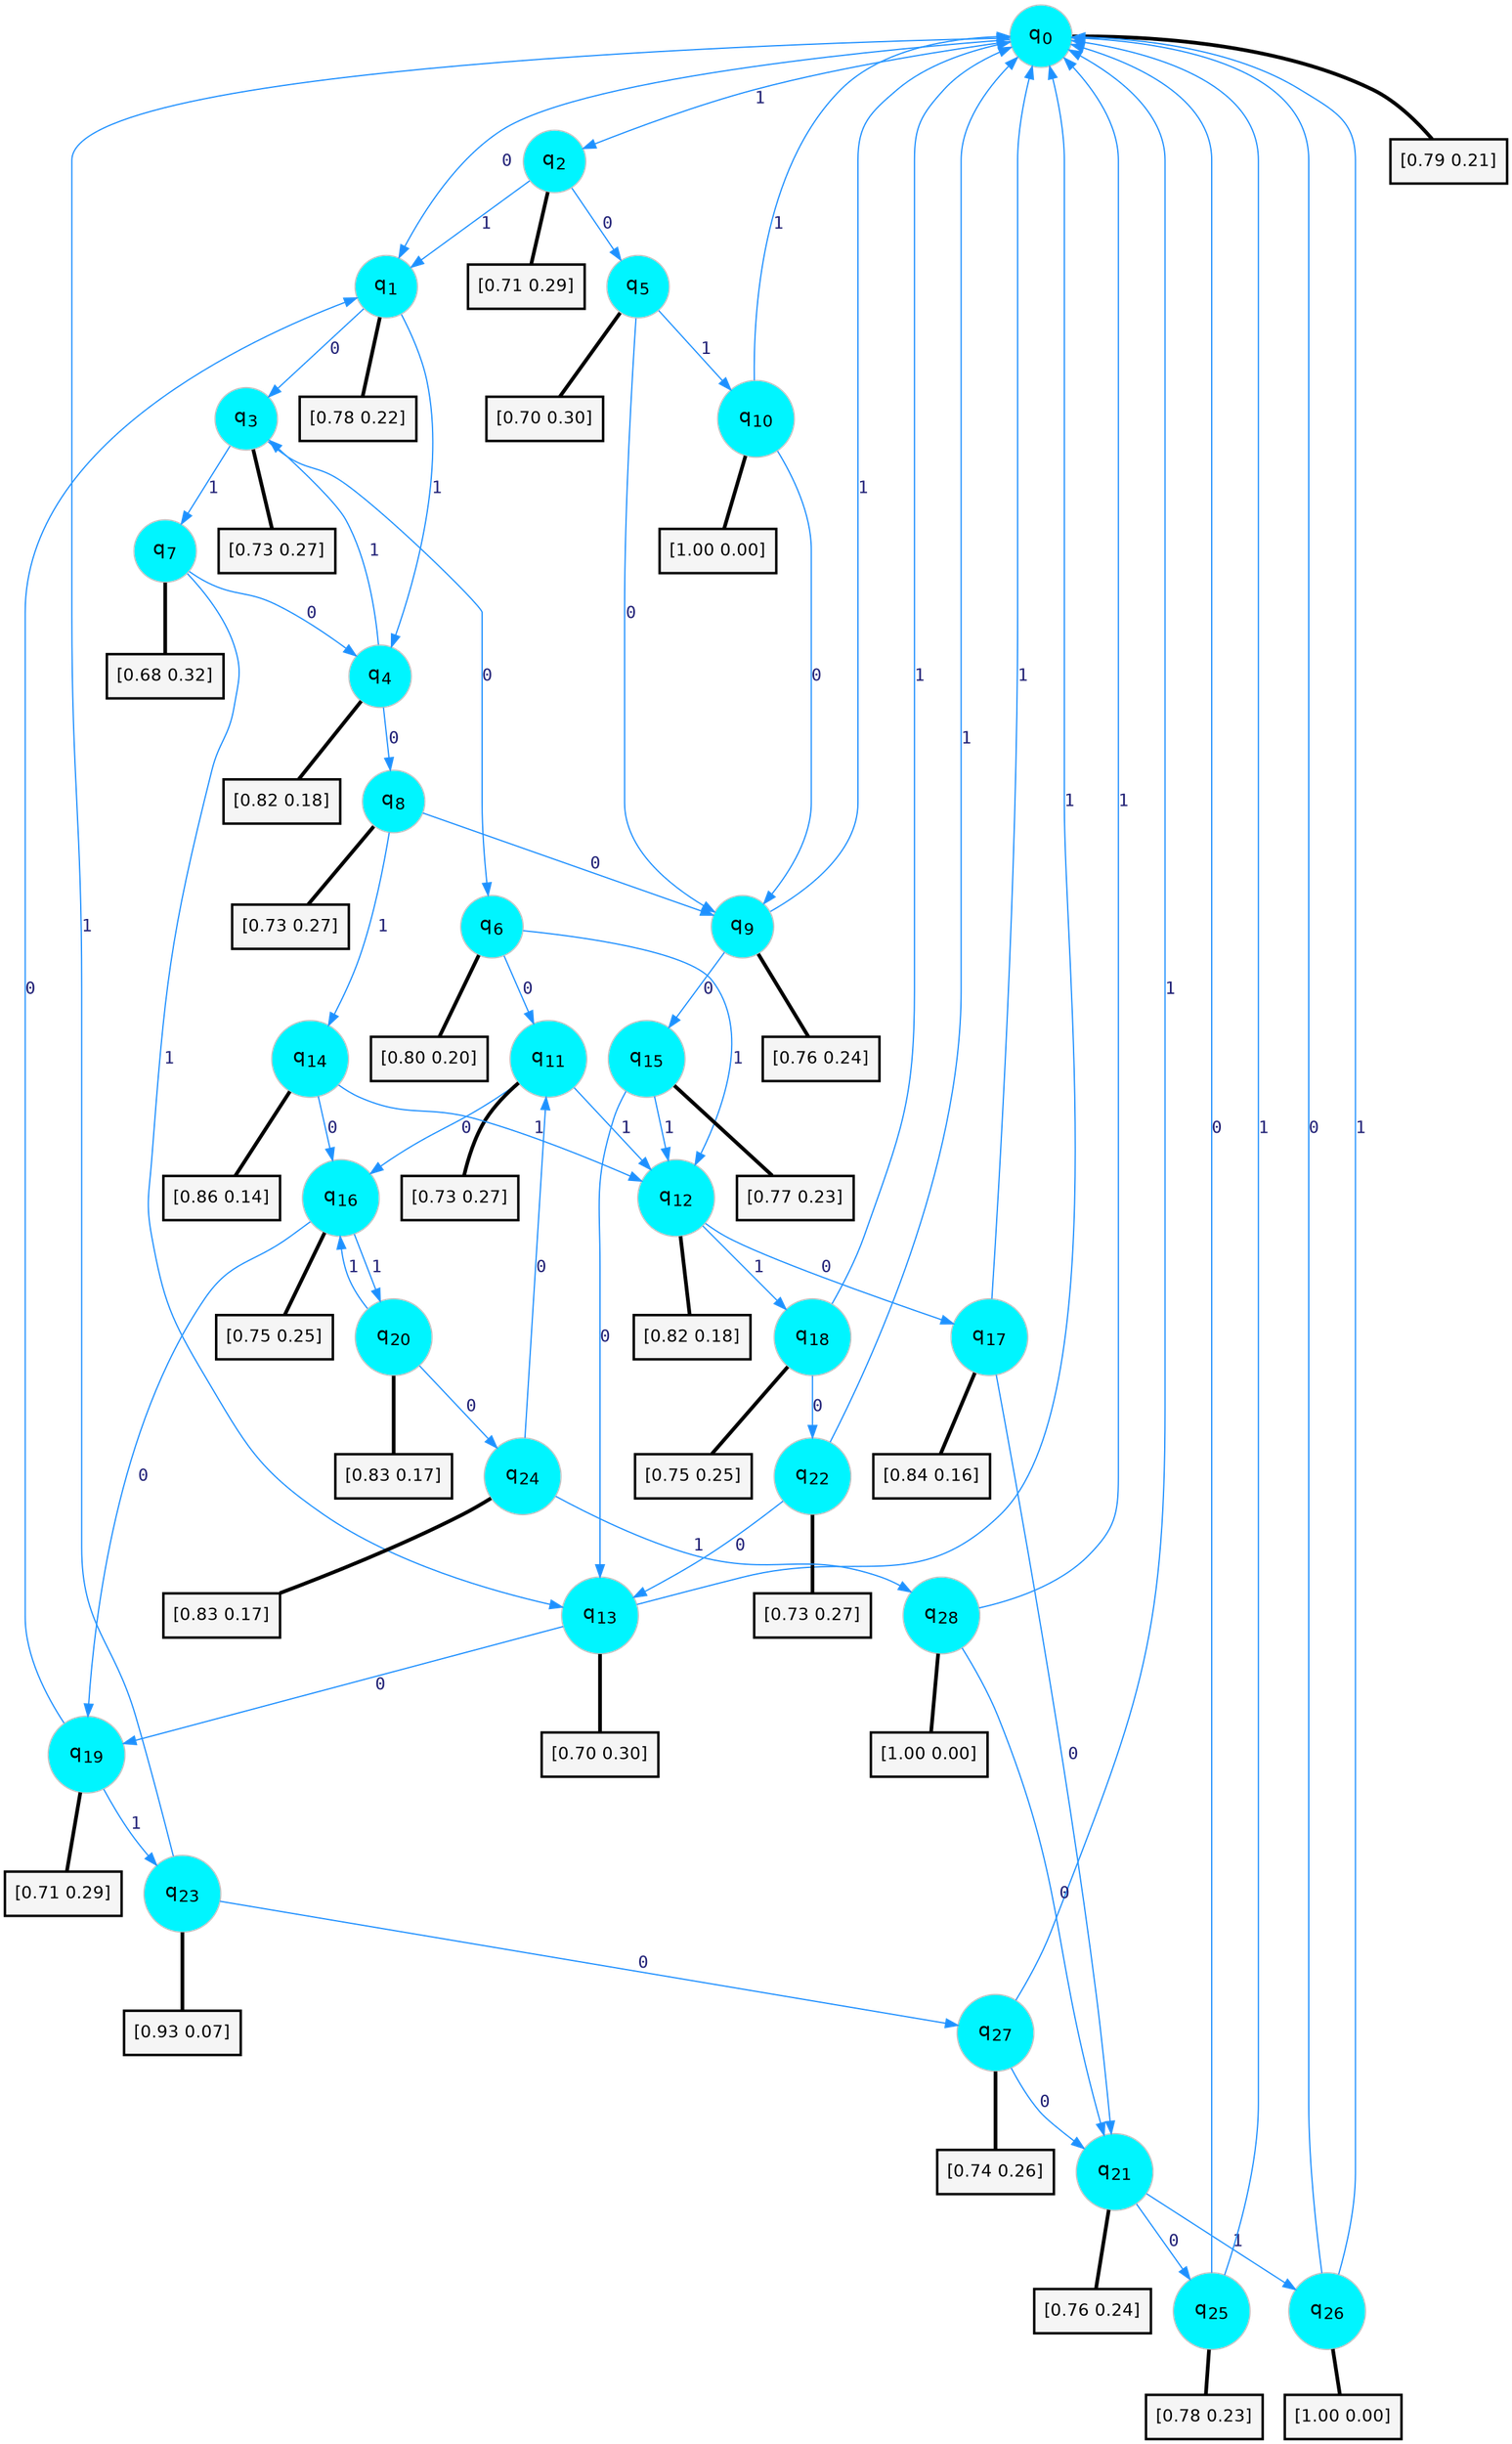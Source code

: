 digraph G {
graph [
bgcolor=transparent, dpi=300, rankdir=TD, size="40,25"];
node [
color=gray, fillcolor=turquoise1, fontcolor=black, fontname=Helvetica, fontsize=16, fontweight=bold, shape=circle, style=filled];
edge [
arrowsize=1, color=dodgerblue1, fontcolor=midnightblue, fontname=courier, fontweight=bold, penwidth=1, style=solid, weight=20];
0[label=<q<SUB>0</SUB>>];
1[label=<q<SUB>1</SUB>>];
2[label=<q<SUB>2</SUB>>];
3[label=<q<SUB>3</SUB>>];
4[label=<q<SUB>4</SUB>>];
5[label=<q<SUB>5</SUB>>];
6[label=<q<SUB>6</SUB>>];
7[label=<q<SUB>7</SUB>>];
8[label=<q<SUB>8</SUB>>];
9[label=<q<SUB>9</SUB>>];
10[label=<q<SUB>10</SUB>>];
11[label=<q<SUB>11</SUB>>];
12[label=<q<SUB>12</SUB>>];
13[label=<q<SUB>13</SUB>>];
14[label=<q<SUB>14</SUB>>];
15[label=<q<SUB>15</SUB>>];
16[label=<q<SUB>16</SUB>>];
17[label=<q<SUB>17</SUB>>];
18[label=<q<SUB>18</SUB>>];
19[label=<q<SUB>19</SUB>>];
20[label=<q<SUB>20</SUB>>];
21[label=<q<SUB>21</SUB>>];
22[label=<q<SUB>22</SUB>>];
23[label=<q<SUB>23</SUB>>];
24[label=<q<SUB>24</SUB>>];
25[label=<q<SUB>25</SUB>>];
26[label=<q<SUB>26</SUB>>];
27[label=<q<SUB>27</SUB>>];
28[label=<q<SUB>28</SUB>>];
29[label="[0.79 0.21]", shape=box,fontcolor=black, fontname=Helvetica, fontsize=14, penwidth=2, fillcolor=whitesmoke,color=black];
30[label="[0.78 0.22]", shape=box,fontcolor=black, fontname=Helvetica, fontsize=14, penwidth=2, fillcolor=whitesmoke,color=black];
31[label="[0.71 0.29]", shape=box,fontcolor=black, fontname=Helvetica, fontsize=14, penwidth=2, fillcolor=whitesmoke,color=black];
32[label="[0.73 0.27]", shape=box,fontcolor=black, fontname=Helvetica, fontsize=14, penwidth=2, fillcolor=whitesmoke,color=black];
33[label="[0.82 0.18]", shape=box,fontcolor=black, fontname=Helvetica, fontsize=14, penwidth=2, fillcolor=whitesmoke,color=black];
34[label="[0.70 0.30]", shape=box,fontcolor=black, fontname=Helvetica, fontsize=14, penwidth=2, fillcolor=whitesmoke,color=black];
35[label="[0.80 0.20]", shape=box,fontcolor=black, fontname=Helvetica, fontsize=14, penwidth=2, fillcolor=whitesmoke,color=black];
36[label="[0.68 0.32]", shape=box,fontcolor=black, fontname=Helvetica, fontsize=14, penwidth=2, fillcolor=whitesmoke,color=black];
37[label="[0.73 0.27]", shape=box,fontcolor=black, fontname=Helvetica, fontsize=14, penwidth=2, fillcolor=whitesmoke,color=black];
38[label="[0.76 0.24]", shape=box,fontcolor=black, fontname=Helvetica, fontsize=14, penwidth=2, fillcolor=whitesmoke,color=black];
39[label="[1.00 0.00]", shape=box,fontcolor=black, fontname=Helvetica, fontsize=14, penwidth=2, fillcolor=whitesmoke,color=black];
40[label="[0.73 0.27]", shape=box,fontcolor=black, fontname=Helvetica, fontsize=14, penwidth=2, fillcolor=whitesmoke,color=black];
41[label="[0.82 0.18]", shape=box,fontcolor=black, fontname=Helvetica, fontsize=14, penwidth=2, fillcolor=whitesmoke,color=black];
42[label="[0.70 0.30]", shape=box,fontcolor=black, fontname=Helvetica, fontsize=14, penwidth=2, fillcolor=whitesmoke,color=black];
43[label="[0.86 0.14]", shape=box,fontcolor=black, fontname=Helvetica, fontsize=14, penwidth=2, fillcolor=whitesmoke,color=black];
44[label="[0.77 0.23]", shape=box,fontcolor=black, fontname=Helvetica, fontsize=14, penwidth=2, fillcolor=whitesmoke,color=black];
45[label="[0.75 0.25]", shape=box,fontcolor=black, fontname=Helvetica, fontsize=14, penwidth=2, fillcolor=whitesmoke,color=black];
46[label="[0.84 0.16]", shape=box,fontcolor=black, fontname=Helvetica, fontsize=14, penwidth=2, fillcolor=whitesmoke,color=black];
47[label="[0.75 0.25]", shape=box,fontcolor=black, fontname=Helvetica, fontsize=14, penwidth=2, fillcolor=whitesmoke,color=black];
48[label="[0.71 0.29]", shape=box,fontcolor=black, fontname=Helvetica, fontsize=14, penwidth=2, fillcolor=whitesmoke,color=black];
49[label="[0.83 0.17]", shape=box,fontcolor=black, fontname=Helvetica, fontsize=14, penwidth=2, fillcolor=whitesmoke,color=black];
50[label="[0.76 0.24]", shape=box,fontcolor=black, fontname=Helvetica, fontsize=14, penwidth=2, fillcolor=whitesmoke,color=black];
51[label="[0.73 0.27]", shape=box,fontcolor=black, fontname=Helvetica, fontsize=14, penwidth=2, fillcolor=whitesmoke,color=black];
52[label="[0.93 0.07]", shape=box,fontcolor=black, fontname=Helvetica, fontsize=14, penwidth=2, fillcolor=whitesmoke,color=black];
53[label="[0.83 0.17]", shape=box,fontcolor=black, fontname=Helvetica, fontsize=14, penwidth=2, fillcolor=whitesmoke,color=black];
54[label="[0.78 0.23]", shape=box,fontcolor=black, fontname=Helvetica, fontsize=14, penwidth=2, fillcolor=whitesmoke,color=black];
55[label="[1.00 0.00]", shape=box,fontcolor=black, fontname=Helvetica, fontsize=14, penwidth=2, fillcolor=whitesmoke,color=black];
56[label="[0.74 0.26]", shape=box,fontcolor=black, fontname=Helvetica, fontsize=14, penwidth=2, fillcolor=whitesmoke,color=black];
57[label="[1.00 0.00]", shape=box,fontcolor=black, fontname=Helvetica, fontsize=14, penwidth=2, fillcolor=whitesmoke,color=black];
0->1 [label=0];
0->2 [label=1];
0->29 [arrowhead=none, penwidth=3,color=black];
1->3 [label=0];
1->4 [label=1];
1->30 [arrowhead=none, penwidth=3,color=black];
2->5 [label=0];
2->1 [label=1];
2->31 [arrowhead=none, penwidth=3,color=black];
3->6 [label=0];
3->7 [label=1];
3->32 [arrowhead=none, penwidth=3,color=black];
4->8 [label=0];
4->3 [label=1];
4->33 [arrowhead=none, penwidth=3,color=black];
5->9 [label=0];
5->10 [label=1];
5->34 [arrowhead=none, penwidth=3,color=black];
6->11 [label=0];
6->12 [label=1];
6->35 [arrowhead=none, penwidth=3,color=black];
7->4 [label=0];
7->13 [label=1];
7->36 [arrowhead=none, penwidth=3,color=black];
8->9 [label=0];
8->14 [label=1];
8->37 [arrowhead=none, penwidth=3,color=black];
9->15 [label=0];
9->0 [label=1];
9->38 [arrowhead=none, penwidth=3,color=black];
10->9 [label=0];
10->0 [label=1];
10->39 [arrowhead=none, penwidth=3,color=black];
11->16 [label=0];
11->12 [label=1];
11->40 [arrowhead=none, penwidth=3,color=black];
12->17 [label=0];
12->18 [label=1];
12->41 [arrowhead=none, penwidth=3,color=black];
13->19 [label=0];
13->0 [label=1];
13->42 [arrowhead=none, penwidth=3,color=black];
14->16 [label=0];
14->12 [label=1];
14->43 [arrowhead=none, penwidth=3,color=black];
15->13 [label=0];
15->12 [label=1];
15->44 [arrowhead=none, penwidth=3,color=black];
16->19 [label=0];
16->20 [label=1];
16->45 [arrowhead=none, penwidth=3,color=black];
17->21 [label=0];
17->0 [label=1];
17->46 [arrowhead=none, penwidth=3,color=black];
18->22 [label=0];
18->0 [label=1];
18->47 [arrowhead=none, penwidth=3,color=black];
19->1 [label=0];
19->23 [label=1];
19->48 [arrowhead=none, penwidth=3,color=black];
20->24 [label=0];
20->16 [label=1];
20->49 [arrowhead=none, penwidth=3,color=black];
21->25 [label=0];
21->26 [label=1];
21->50 [arrowhead=none, penwidth=3,color=black];
22->13 [label=0];
22->0 [label=1];
22->51 [arrowhead=none, penwidth=3,color=black];
23->27 [label=0];
23->0 [label=1];
23->52 [arrowhead=none, penwidth=3,color=black];
24->11 [label=0];
24->28 [label=1];
24->53 [arrowhead=none, penwidth=3,color=black];
25->0 [label=0];
25->0 [label=1];
25->54 [arrowhead=none, penwidth=3,color=black];
26->0 [label=0];
26->0 [label=1];
26->55 [arrowhead=none, penwidth=3,color=black];
27->21 [label=0];
27->0 [label=1];
27->56 [arrowhead=none, penwidth=3,color=black];
28->21 [label=0];
28->0 [label=1];
28->57 [arrowhead=none, penwidth=3,color=black];
}
